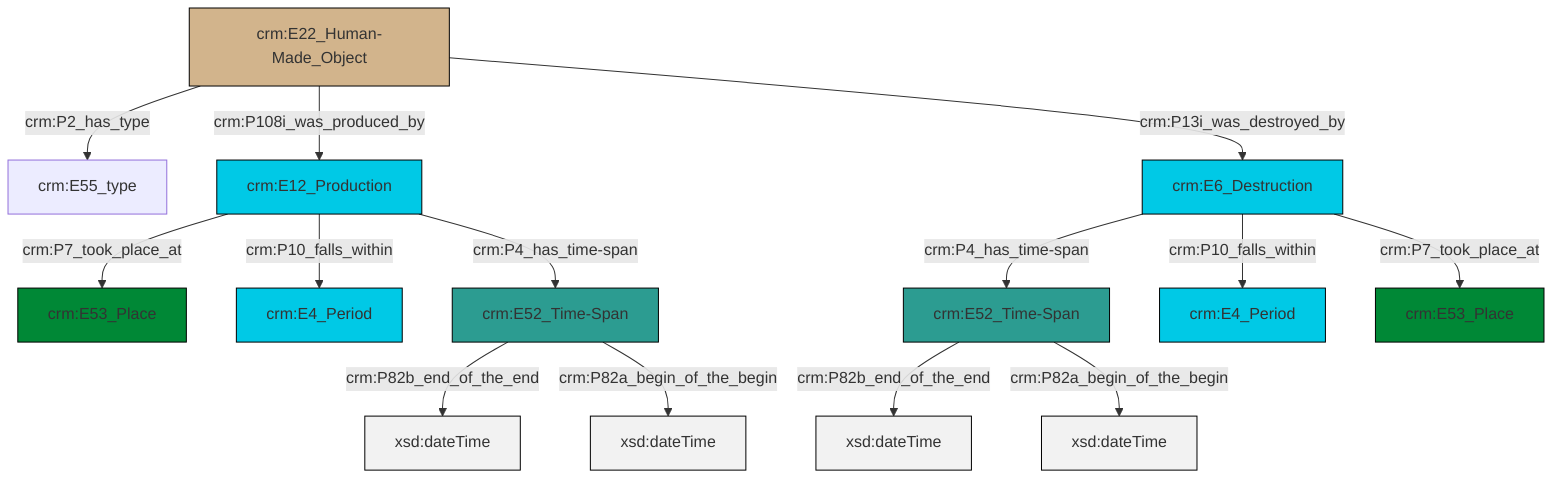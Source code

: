graph TD
classDef Literal fill:#f2f2f2,stroke:#000000;
classDef CRM_Entity fill:#FFFFFF,stroke:#000000;
classDef Temporal_Entity fill:#00C9E6, stroke:#000000;
classDef Type fill:#E18312, stroke:#000000;
classDef Time-Span fill:#2C9C91, stroke:#000000;
classDef Appellation fill:#FFEB7F, stroke:#000000;
classDef Place fill:#008836, stroke:#000000;
classDef Persistent_Item fill:#B266B2, stroke:#000000;
classDef Conceptual_Object fill:#FFD700, stroke:#000000;
classDef Physical_Thing fill:#D2B48C, stroke:#000000;
classDef Actor fill:#f58aad, stroke:#000000;
classDef PC_Classes fill:#4ce600, stroke:#000000;
classDef Multi fill:#cccccc,stroke:#000000;

0["crm:E52_Time-Span"]:::Time-Span -->|crm:P82b_end_of_the_end| 1[xsd:dateTime]:::Literal
2["crm:E22_Human-Made_Object"]:::Physical_Thing -->|crm:P2_has_type| 3["crm:E55_type"]:::Default
9["crm:E6_Destruction"]:::Temporal_Entity -->|crm:P4_has_time-span| 0["crm:E52_Time-Span"]:::Time-Span
9["crm:E6_Destruction"]:::Temporal_Entity -->|crm:P10_falls_within| 4["crm:E4_Period"]:::Temporal_Entity
14["crm:E12_Production"]:::Temporal_Entity -->|crm:P7_took_place_at| 15["crm:E53_Place"]:::Place
11["crm:E52_Time-Span"]:::Time-Span -->|crm:P82b_end_of_the_end| 16[xsd:dateTime]:::Literal
11["crm:E52_Time-Span"]:::Time-Span -->|crm:P82a_begin_of_the_begin| 17[xsd:dateTime]:::Literal
2["crm:E22_Human-Made_Object"]:::Physical_Thing -->|crm:P108i_was_produced_by| 14["crm:E12_Production"]:::Temporal_Entity
14["crm:E12_Production"]:::Temporal_Entity -->|crm:P10_falls_within| 18["crm:E4_Period"]:::Temporal_Entity
2["crm:E22_Human-Made_Object"]:::Physical_Thing -->|crm:P13i_was_destroyed_by| 9["crm:E6_Destruction"]:::Temporal_Entity
0["crm:E52_Time-Span"]:::Time-Span -->|crm:P82a_begin_of_the_begin| 20[xsd:dateTime]:::Literal
14["crm:E12_Production"]:::Temporal_Entity -->|crm:P4_has_time-span| 11["crm:E52_Time-Span"]:::Time-Span
9["crm:E6_Destruction"]:::Temporal_Entity -->|crm:P7_took_place_at| 7["crm:E53_Place"]:::Place